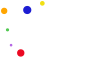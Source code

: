 <?xml version="1.0" encoding="UTF-8"?>
<dia:diagram xmlns:dia="http://www.lysator.liu.se/~alla/dia/">
  <dia:layer name="Background" visible="true" active="true">
    <dia:group>
      <dia:object type="Standard - Text" version="1" id="O0">
        <dia:attribute name="obj_pos">
          <dia:point val="4,0.8"/>
        </dia:attribute>
        <dia:attribute name="obj_bb">
          <dia:rectangle val="4,-0.453;5.935,1.11"/>
        </dia:attribute>
        <dia:attribute name="text">
          <dia:composite type="text">
            <dia:attribute name="string">
              <dia:string>#gus#</dia:string>
            </dia:attribute>
            <dia:attribute name="font">
              <dia:font family="Calisto MT" style="0" name="Courier"/>
            </dia:attribute>
            <dia:attribute name="height">
              <dia:real val="1.693"/>
            </dia:attribute>
            <dia:attribute name="pos">
              <dia:point val="4,0.8"/>
            </dia:attribute>
            <dia:attribute name="color">
              <dia:color val="#ffffff"/>
            </dia:attribute>
            <dia:attribute name="alignment">
              <dia:enum val="0"/>
            </dia:attribute>
          </dia:composite>
        </dia:attribute>
        <dia:attribute name="valign">
          <dia:enum val="3"/>
        </dia:attribute>
      </dia:object>
      <dia:object type="Standard - Line" version="0" id="O1">
        <dia:attribute name="obj_pos">
          <dia:point val="4.35,0.168"/>
        </dia:attribute>
        <dia:attribute name="obj_bb">
          <dia:rectangle val="4.322,-0.685;4.465,0.195"/>
        </dia:attribute>
        <dia:attribute name="conn_endpoints">
          <dia:point val="4.35,0.168"/>
          <dia:point val="4.438,-0.657"/>
        </dia:attribute>
        <dia:attribute name="numcp">
          <dia:int val="1"/>
        </dia:attribute>
        <dia:attribute name="line_color">
          <dia:color val="#ffffff"/>
        </dia:attribute>
        <dia:attribute name="line_width">
          <dia:real val="0.05"/>
        </dia:attribute>
      </dia:object>
      <dia:object type="Standard - Line" version="0" id="O2">
        <dia:attribute name="obj_pos">
          <dia:point val="4.204,0.193"/>
        </dia:attribute>
        <dia:attribute name="obj_bb">
          <dia:rectangle val="3.947,-0.415;4.237,0.225"/>
        </dia:attribute>
        <dia:attribute name="conn_endpoints">
          <dia:point val="4.204,0.193"/>
          <dia:point val="3.979,-0.382"/>
        </dia:attribute>
        <dia:attribute name="numcp">
          <dia:int val="1"/>
        </dia:attribute>
        <dia:attribute name="line_color">
          <dia:color val="#ffffff"/>
        </dia:attribute>
        <dia:attribute name="line_width">
          <dia:real val="0.05"/>
        </dia:attribute>
      </dia:object>
      <dia:object type="Standard - Line" version="0" id="O3">
        <dia:attribute name="obj_pos">
          <dia:point val="4.138,0.284"/>
        </dia:attribute>
        <dia:attribute name="obj_bb">
          <dia:rectangle val="3.202,-0.439;4.173,0.319"/>
        </dia:attribute>
        <dia:attribute name="conn_endpoints">
          <dia:point val="4.138,0.284"/>
          <dia:point val="3.238,-0.404"/>
        </dia:attribute>
        <dia:attribute name="numcp">
          <dia:int val="1"/>
        </dia:attribute>
        <dia:attribute name="line_color">
          <dia:color val="#ffffff"/>
        </dia:attribute>
        <dia:attribute name="line_width">
          <dia:real val="0.05"/>
        </dia:attribute>
      </dia:object>
      <dia:object type="Standard - Line" version="0" id="O4">
        <dia:attribute name="obj_pos">
          <dia:point val="4.088,0.371"/>
        </dia:attribute>
        <dia:attribute name="obj_bb">
          <dia:rectangle val="3.294,0.141;4.118,0.402"/>
        </dia:attribute>
        <dia:attribute name="conn_endpoints">
          <dia:point val="4.088,0.371"/>
          <dia:point val="3.325,0.171"/>
        </dia:attribute>
        <dia:attribute name="numcp">
          <dia:int val="1"/>
        </dia:attribute>
        <dia:attribute name="line_color">
          <dia:color val="#ffffff"/>
        </dia:attribute>
        <dia:attribute name="line_width">
          <dia:real val="0.05"/>
        </dia:attribute>
      </dia:object>
      <dia:object type="Standard - Line" version="0" id="O5">
        <dia:attribute name="obj_pos">
          <dia:point val="4.112,0.446"/>
        </dia:attribute>
        <dia:attribute name="obj_bb">
          <dia:rectangle val="3.406,0.415;4.144,0.69"/>
        </dia:attribute>
        <dia:attribute name="conn_endpoints">
          <dia:point val="4.112,0.446"/>
          <dia:point val="3.438,0.659"/>
        </dia:attribute>
        <dia:attribute name="numcp">
          <dia:int val="1"/>
        </dia:attribute>
        <dia:attribute name="line_color">
          <dia:color val="#ffffff"/>
        </dia:attribute>
        <dia:attribute name="line_width">
          <dia:real val="0.05"/>
        </dia:attribute>
      </dia:object>
      <dia:object type="Standard - Line" version="0" id="O6">
        <dia:attribute name="obj_pos">
          <dia:point val="4.138,0.496"/>
        </dia:attribute>
        <dia:attribute name="obj_bb">
          <dia:rectangle val="3.765,0.461;4.173,0.882"/>
        </dia:attribute>
        <dia:attribute name="conn_endpoints">
          <dia:point val="4.138,0.496"/>
          <dia:point val="3.8,0.846"/>
        </dia:attribute>
        <dia:attribute name="numcp">
          <dia:int val="1"/>
        </dia:attribute>
        <dia:attribute name="line_color">
          <dia:color val="#ffffff"/>
        </dia:attribute>
        <dia:attribute name="line_width">
          <dia:real val="0.05"/>
        </dia:attribute>
      </dia:object>
      <dia:object type="Standard - Ellipse" version="0" id="O7">
        <dia:attribute name="obj_pos">
          <dia:point val="3.831,-0.613"/>
        </dia:attribute>
        <dia:attribute name="obj_bb">
          <dia:rectangle val="3.806,-0.638;4.078,-0.366"/>
        </dia:attribute>
        <dia:attribute name="elem_corner">
          <dia:point val="3.831,-0.613"/>
        </dia:attribute>
        <dia:attribute name="elem_width">
          <dia:real val="0.222"/>
        </dia:attribute>
        <dia:attribute name="elem_height">
          <dia:real val="0.222"/>
        </dia:attribute>
        <dia:attribute name="border_width">
          <dia:real val="0.05"/>
        </dia:attribute>
        <dia:attribute name="border_color">
          <dia:color val="#1d1dd2"/>
        </dia:attribute>
        <dia:attribute name="inner_color">
          <dia:color val="#1d1dd2"/>
        </dia:attribute>
        <dia:attribute name="aspect">
          <dia:enum val="2"/>
        </dia:attribute>
      </dia:object>
      <dia:object type="Standard - Ellipse" version="0" id="O8">
        <dia:attribute name="obj_pos">
          <dia:point val="3.255,0.131"/>
        </dia:attribute>
        <dia:attribute name="obj_bb">
          <dia:rectangle val="3.23,0.106;3.337,0.214"/>
        </dia:attribute>
        <dia:attribute name="elem_corner">
          <dia:point val="3.255,0.131"/>
        </dia:attribute>
        <dia:attribute name="elem_width">
          <dia:real val="0.058"/>
        </dia:attribute>
        <dia:attribute name="elem_height">
          <dia:real val="0.058"/>
        </dia:attribute>
        <dia:attribute name="border_width">
          <dia:real val="0.05"/>
        </dia:attribute>
        <dia:attribute name="border_color">
          <dia:color val="#52c852"/>
        </dia:attribute>
        <dia:attribute name="inner_color">
          <dia:color val="#52c852"/>
        </dia:attribute>
        <dia:attribute name="aspect">
          <dia:enum val="2"/>
        </dia:attribute>
      </dia:object>
      <dia:object type="Standard - Ellipse" version="0" id="O9">
        <dia:attribute name="obj_pos">
          <dia:point val="3.092,-0.553"/>
        </dia:attribute>
        <dia:attribute name="obj_bb">
          <dia:rectangle val="3.067,-0.578;3.279,-0.365"/>
        </dia:attribute>
        <dia:attribute name="elem_corner">
          <dia:point val="3.092,-0.553"/>
        </dia:attribute>
        <dia:attribute name="elem_width">
          <dia:real val="0.162"/>
        </dia:attribute>
        <dia:attribute name="elem_height">
          <dia:real val="0.162"/>
        </dia:attribute>
        <dia:attribute name="border_width">
          <dia:real val="0.05"/>
        </dia:attribute>
        <dia:attribute name="border_color">
          <dia:color val="#ffa500"/>
        </dia:attribute>
        <dia:attribute name="inner_color">
          <dia:color val="#ffa500"/>
        </dia:attribute>
        <dia:attribute name="aspect">
          <dia:enum val="2"/>
        </dia:attribute>
      </dia:object>
      <dia:object type="Standard - Ellipse" version="0" id="O10">
        <dia:attribute name="obj_pos">
          <dia:point val="4.392,-0.777"/>
        </dia:attribute>
        <dia:attribute name="obj_bb">
          <dia:rectangle val="4.367,-0.802;4.522,-0.647"/>
        </dia:attribute>
        <dia:attribute name="elem_corner">
          <dia:point val="4.392,-0.777"/>
        </dia:attribute>
        <dia:attribute name="elem_width">
          <dia:real val="0.106"/>
        </dia:attribute>
        <dia:attribute name="elem_height">
          <dia:real val="0.106"/>
        </dia:attribute>
        <dia:attribute name="border_width">
          <dia:real val="0.05"/>
        </dia:attribute>
        <dia:attribute name="border_color">
          <dia:color val="#f1df12"/>
        </dia:attribute>
        <dia:attribute name="inner_color">
          <dia:color val="#f1df12"/>
        </dia:attribute>
        <dia:attribute name="aspect">
          <dia:enum val="2"/>
        </dia:attribute>
      </dia:object>
      <dia:object type="Standard - Ellipse" version="0" id="O11">
        <dia:attribute name="obj_pos">
          <dia:point val="3.382,0.649"/>
        </dia:attribute>
        <dia:attribute name="obj_bb">
          <dia:rectangle val="3.357,0.624;3.448,0.716"/>
        </dia:attribute>
        <dia:attribute name="elem_corner">
          <dia:point val="3.382,0.649"/>
        </dia:attribute>
        <dia:attribute name="elem_width">
          <dia:real val="0.042"/>
        </dia:attribute>
        <dia:attribute name="elem_height">
          <dia:real val="0.042"/>
        </dia:attribute>
        <dia:attribute name="border_width">
          <dia:real val="0.05"/>
        </dia:attribute>
        <dia:attribute name="border_color">
          <dia:color val="#b467e4"/>
        </dia:attribute>
        <dia:attribute name="inner_color">
          <dia:color val="#b467e4"/>
        </dia:attribute>
        <dia:attribute name="aspect">
          <dia:enum val="2"/>
        </dia:attribute>
      </dia:object>
      <dia:object type="Standard - Ellipse" version="0" id="O12">
        <dia:attribute name="obj_pos">
          <dia:point val="3.627,0.831"/>
        </dia:attribute>
        <dia:attribute name="obj_bb">
          <dia:rectangle val="3.602,0.806;3.849,1.053"/>
        </dia:attribute>
        <dia:attribute name="elem_corner">
          <dia:point val="3.627,0.831"/>
        </dia:attribute>
        <dia:attribute name="elem_width">
          <dia:real val="0.197"/>
        </dia:attribute>
        <dia:attribute name="elem_height">
          <dia:real val="0.197"/>
        </dia:attribute>
        <dia:attribute name="border_width">
          <dia:real val="0.05"/>
        </dia:attribute>
        <dia:attribute name="border_color">
          <dia:color val="#eb0922"/>
        </dia:attribute>
        <dia:attribute name="inner_color">
          <dia:color val="#eb0922"/>
        </dia:attribute>
        <dia:attribute name="aspect">
          <dia:enum val="2"/>
        </dia:attribute>
      </dia:object>
    </dia:group>
  </dia:layer>
</dia:diagram>
